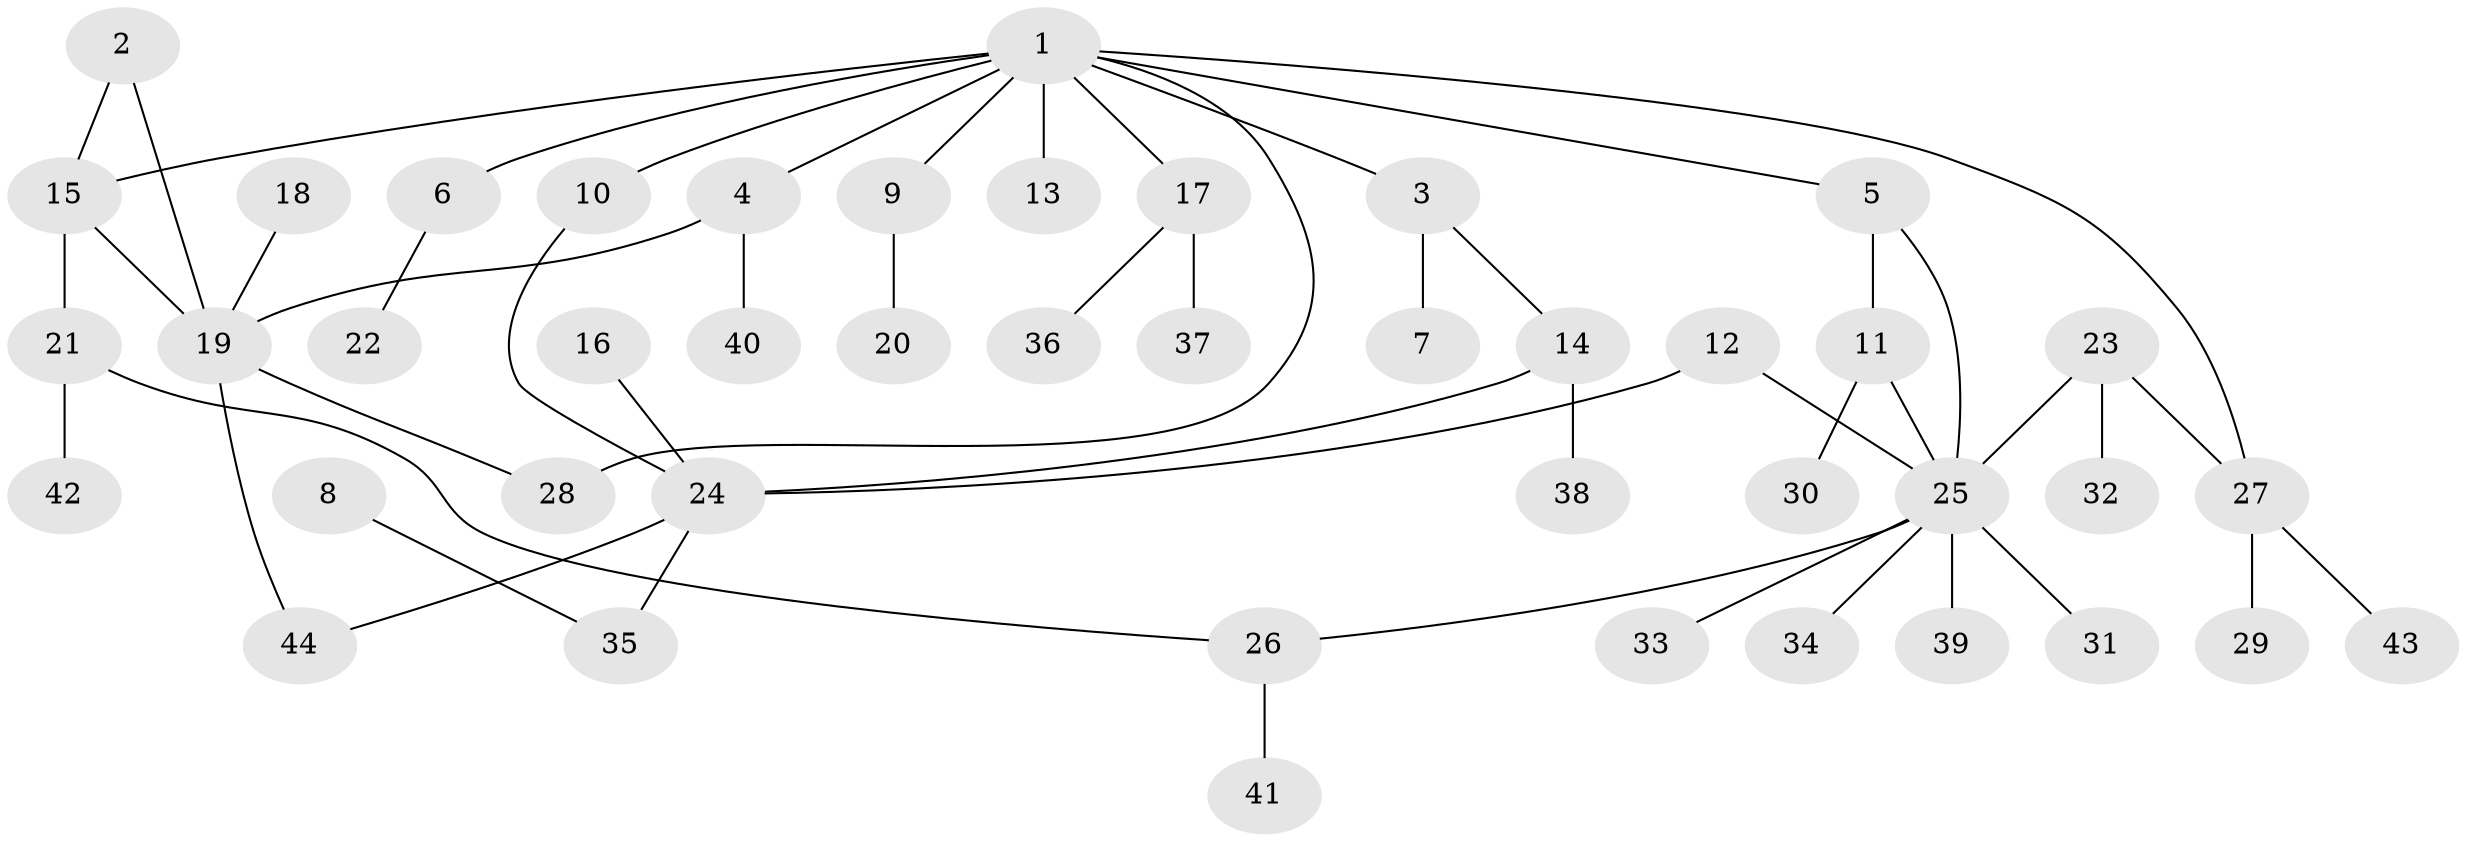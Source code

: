 // original degree distribution, {5: 0.05747126436781609, 2: 0.3563218390804598, 4: 0.022988505747126436, 3: 0.20689655172413793, 7: 0.011494252873563218, 6: 0.022988505747126436, 1: 0.3218390804597701}
// Generated by graph-tools (version 1.1) at 2025/25/03/09/25 03:25:31]
// undirected, 44 vertices, 52 edges
graph export_dot {
graph [start="1"]
  node [color=gray90,style=filled];
  1;
  2;
  3;
  4;
  5;
  6;
  7;
  8;
  9;
  10;
  11;
  12;
  13;
  14;
  15;
  16;
  17;
  18;
  19;
  20;
  21;
  22;
  23;
  24;
  25;
  26;
  27;
  28;
  29;
  30;
  31;
  32;
  33;
  34;
  35;
  36;
  37;
  38;
  39;
  40;
  41;
  42;
  43;
  44;
  1 -- 3 [weight=1.0];
  1 -- 4 [weight=1.0];
  1 -- 5 [weight=1.0];
  1 -- 6 [weight=1.0];
  1 -- 9 [weight=1.0];
  1 -- 10 [weight=1.0];
  1 -- 13 [weight=1.0];
  1 -- 15 [weight=1.0];
  1 -- 17 [weight=1.0];
  1 -- 27 [weight=1.0];
  1 -- 28 [weight=1.0];
  2 -- 15 [weight=1.0];
  2 -- 19 [weight=1.0];
  3 -- 7 [weight=1.0];
  3 -- 14 [weight=1.0];
  4 -- 19 [weight=1.0];
  4 -- 40 [weight=2.0];
  5 -- 11 [weight=1.0];
  5 -- 25 [weight=1.0];
  6 -- 22 [weight=1.0];
  8 -- 35 [weight=1.0];
  9 -- 20 [weight=1.0];
  10 -- 24 [weight=1.0];
  11 -- 25 [weight=1.0];
  11 -- 30 [weight=1.0];
  12 -- 24 [weight=1.0];
  12 -- 25 [weight=1.0];
  14 -- 24 [weight=1.0];
  14 -- 38 [weight=1.0];
  15 -- 19 [weight=1.0];
  15 -- 21 [weight=1.0];
  16 -- 24 [weight=1.0];
  17 -- 36 [weight=1.0];
  17 -- 37 [weight=1.0];
  18 -- 19 [weight=1.0];
  19 -- 28 [weight=1.0];
  19 -- 44 [weight=1.0];
  21 -- 26 [weight=1.0];
  21 -- 42 [weight=1.0];
  23 -- 25 [weight=3.0];
  23 -- 27 [weight=1.0];
  23 -- 32 [weight=1.0];
  24 -- 35 [weight=1.0];
  24 -- 44 [weight=1.0];
  25 -- 26 [weight=1.0];
  25 -- 31 [weight=1.0];
  25 -- 33 [weight=1.0];
  25 -- 34 [weight=1.0];
  25 -- 39 [weight=1.0];
  26 -- 41 [weight=1.0];
  27 -- 29 [weight=1.0];
  27 -- 43 [weight=1.0];
}
